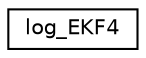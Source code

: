 digraph "Graphical Class Hierarchy"
{
 // INTERACTIVE_SVG=YES
  edge [fontname="Helvetica",fontsize="10",labelfontname="Helvetica",labelfontsize="10"];
  node [fontname="Helvetica",fontsize="10",shape=record];
  rankdir="LR";
  Node1 [label="log_EKF4",height=0.2,width=0.4,color="black", fillcolor="white", style="filled",URL="$structlog__EKF4.html"];
}
